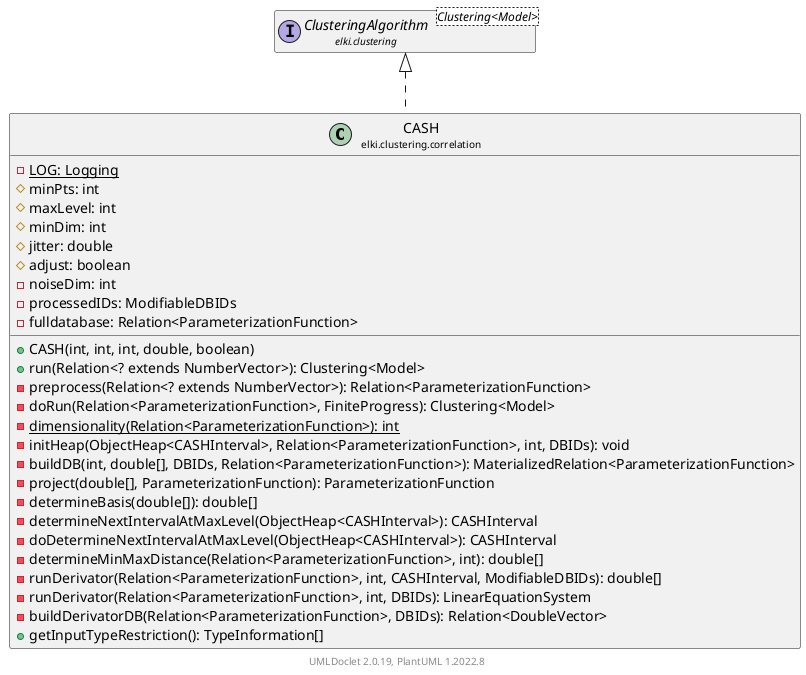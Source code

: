 @startuml
    remove .*\.(Instance|Par|Parameterizer|Factory)$
    set namespaceSeparator none
    hide empty fields
    hide empty methods

    class "<size:14>CASH\n<size:10>elki.clustering.correlation" as elki.clustering.correlation.CASH [[CASH.html]] {
        {static} -LOG: Logging
        #minPts: int
        #maxLevel: int
        #minDim: int
        #jitter: double
        #adjust: boolean
        -noiseDim: int
        -processedIDs: ModifiableDBIDs
        -fulldatabase: Relation<ParameterizationFunction>
        +CASH(int, int, int, double, boolean)
        +run(Relation<? extends NumberVector>): Clustering<Model>
        -preprocess(Relation<? extends NumberVector>): Relation<ParameterizationFunction>
        -doRun(Relation<ParameterizationFunction>, FiniteProgress): Clustering<Model>
        {static} -dimensionality(Relation<ParameterizationFunction>): int
        -initHeap(ObjectHeap<CASHInterval>, Relation<ParameterizationFunction>, int, DBIDs): void
        -buildDB(int, double[], DBIDs, Relation<ParameterizationFunction>): MaterializedRelation<ParameterizationFunction>
        -project(double[], ParameterizationFunction): ParameterizationFunction
        -determineBasis(double[]): double[]
        -determineNextIntervalAtMaxLevel(ObjectHeap<CASHInterval>): CASHInterval
        -doDetermineNextIntervalAtMaxLevel(ObjectHeap<CASHInterval>): CASHInterval
        -determineMinMaxDistance(Relation<ParameterizationFunction>, int): double[]
        -runDerivator(Relation<ParameterizationFunction>, int, CASHInterval, ModifiableDBIDs): double[]
        -runDerivator(Relation<ParameterizationFunction>, int, DBIDs): LinearEquationSystem
        -buildDerivatorDB(Relation<ParameterizationFunction>, DBIDs): Relation<DoubleVector>
        +getInputTypeRestriction(): TypeInformation[]
    }

    interface "<size:14>ClusteringAlgorithm\n<size:10>elki.clustering" as elki.clustering.ClusteringAlgorithm<Clustering<Model>> [[../ClusteringAlgorithm.html]]
    class "<size:14>CASH.Par\n<size:10>elki.clustering.correlation" as elki.clustering.correlation.CASH.Par [[CASH.Par.html]]

    elki.clustering.ClusteringAlgorithm <|.. elki.clustering.correlation.CASH
    elki.clustering.correlation.CASH +-- elki.clustering.correlation.CASH.Par

    center footer UMLDoclet 2.0.19, PlantUML 1.2022.8
@enduml
